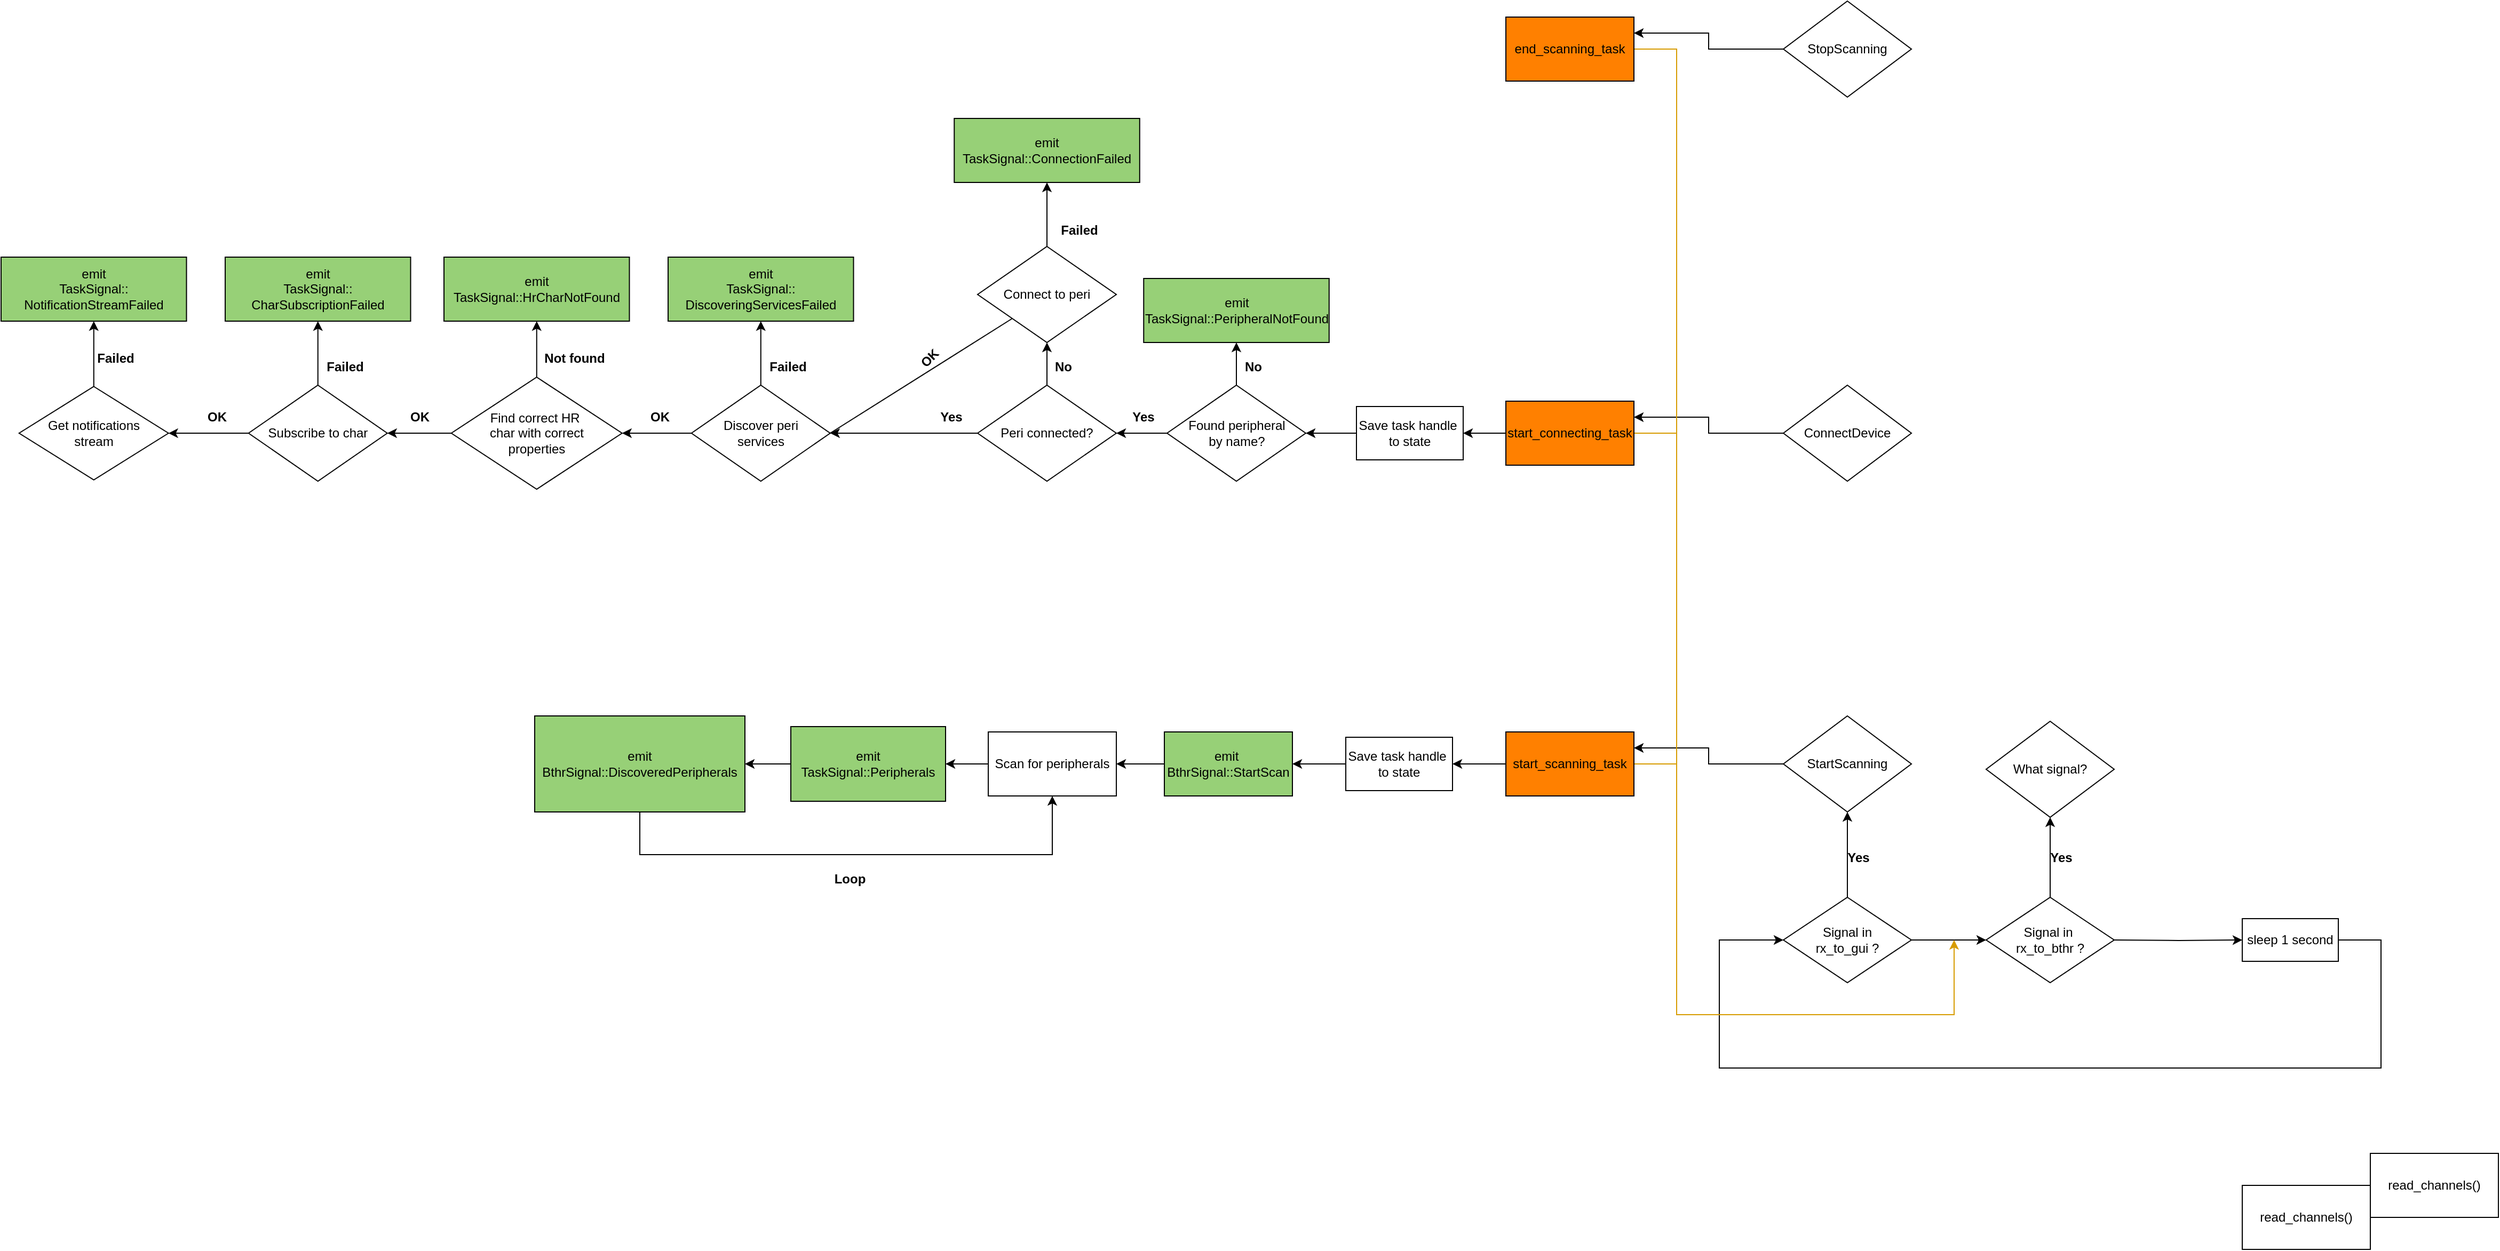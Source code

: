 <mxfile version="26.0.2">
  <diagram name="Page-1" id="8w59rCMsJNte71KDc1Jk">
    <mxGraphModel dx="2671" dy="2062" grid="1" gridSize="10" guides="1" tooltips="1" connect="1" arrows="1" fold="1" page="1" pageScale="1" pageWidth="850" pageHeight="1100" math="0" shadow="0">
      <root>
        <mxCell id="0" />
        <mxCell id="1" parent="0" />
        <mxCell id="6VdlnYM2MI9M8Oquc_70-3" value="read_channels()" style="rounded=0;whiteSpace=wrap;html=1;" parent="1" vertex="1">
          <mxGeometry x="560" y="340" width="120" height="60" as="geometry" />
        </mxCell>
        <mxCell id="6VdlnYM2MI9M8Oquc_70-4" value="read_channels()" style="rounded=0;whiteSpace=wrap;html=1;" parent="1" vertex="1">
          <mxGeometry x="680" y="310" width="120" height="60" as="geometry" />
        </mxCell>
        <mxCell id="6VdlnYM2MI9M8Oquc_70-38" style="edgeStyle=orthogonalEdgeStyle;rounded=0;orthogonalLoop=1;jettySize=auto;html=1;entryX=1;entryY=0.25;entryDx=0;entryDy=0;" parent="1" source="6VdlnYM2MI9M8Oquc_70-5" target="6VdlnYM2MI9M8Oquc_70-18" edge="1">
          <mxGeometry relative="1" as="geometry" />
        </mxCell>
        <mxCell id="6VdlnYM2MI9M8Oquc_70-5" value="StartScanning" style="rhombus;whiteSpace=wrap;html=1;" parent="1" vertex="1">
          <mxGeometry x="130" y="-100" width="120" height="90" as="geometry" />
        </mxCell>
        <mxCell id="6VdlnYM2MI9M8Oquc_70-11" value="" style="edgeStyle=orthogonalEdgeStyle;rounded=0;orthogonalLoop=1;jettySize=auto;html=1;" parent="1" edge="1">
          <mxGeometry relative="1" as="geometry">
            <mxPoint x="250" y="110" as="sourcePoint" />
            <mxPoint x="320" y="110" as="targetPoint" />
          </mxGeometry>
        </mxCell>
        <mxCell id="6VdlnYM2MI9M8Oquc_70-12" value="" style="edgeStyle=orthogonalEdgeStyle;rounded=0;orthogonalLoop=1;jettySize=auto;html=1;" parent="1" target="6VdlnYM2MI9M8Oquc_70-8" edge="1">
          <mxGeometry relative="1" as="geometry">
            <mxPoint x="440" y="110" as="sourcePoint" />
          </mxGeometry>
        </mxCell>
        <mxCell id="6VdlnYM2MI9M8Oquc_70-9" style="edgeStyle=orthogonalEdgeStyle;rounded=0;orthogonalLoop=1;jettySize=auto;html=1;entryX=0;entryY=0.5;entryDx=0;entryDy=0;exitX=1;exitY=0.5;exitDx=0;exitDy=0;" parent="1" source="6VdlnYM2MI9M8Oquc_70-8" edge="1">
          <mxGeometry relative="1" as="geometry">
            <mxPoint x="130" y="110" as="targetPoint" />
            <Array as="points">
              <mxPoint x="690" y="110" />
              <mxPoint x="690" y="230" />
              <mxPoint x="70" y="230" />
              <mxPoint x="70" y="110" />
            </Array>
          </mxGeometry>
        </mxCell>
        <mxCell id="6VdlnYM2MI9M8Oquc_70-8" value="sleep 1 second" style="rounded=0;whiteSpace=wrap;html=1;" parent="1" vertex="1">
          <mxGeometry x="560" y="90" width="90" height="40" as="geometry" />
        </mxCell>
        <mxCell id="6VdlnYM2MI9M8Oquc_70-13" value="What signal?" style="rhombus;whiteSpace=wrap;html=1;" parent="1" vertex="1">
          <mxGeometry x="320" y="-95" width="120" height="90" as="geometry" />
        </mxCell>
        <mxCell id="6VdlnYM2MI9M8Oquc_70-40" style="edgeStyle=orthogonalEdgeStyle;rounded=0;orthogonalLoop=1;jettySize=auto;html=1;exitX=0;exitY=0.5;exitDx=0;exitDy=0;entryX=1;entryY=0.25;entryDx=0;entryDy=0;" parent="1" source="6VdlnYM2MI9M8Oquc_70-16" target="6VdlnYM2MI9M8Oquc_70-29" edge="1">
          <mxGeometry relative="1" as="geometry" />
        </mxCell>
        <mxCell id="6VdlnYM2MI9M8Oquc_70-16" value="StopScanning" style="rhombus;whiteSpace=wrap;html=1;" parent="1" vertex="1">
          <mxGeometry x="130" y="-770" width="120" height="90" as="geometry" />
        </mxCell>
        <mxCell id="6VdlnYM2MI9M8Oquc_70-39" style="edgeStyle=orthogonalEdgeStyle;rounded=0;orthogonalLoop=1;jettySize=auto;html=1;exitX=0;exitY=0.5;exitDx=0;exitDy=0;entryX=1;entryY=0.25;entryDx=0;entryDy=0;" parent="1" source="6VdlnYM2MI9M8Oquc_70-17" target="6VdlnYM2MI9M8Oquc_70-28" edge="1">
          <mxGeometry relative="1" as="geometry" />
        </mxCell>
        <mxCell id="6VdlnYM2MI9M8Oquc_70-17" value="ConnectDevice" style="rhombus;whiteSpace=wrap;html=1;" parent="1" vertex="1">
          <mxGeometry x="130" y="-410" width="120" height="90" as="geometry" />
        </mxCell>
        <mxCell id="6VdlnYM2MI9M8Oquc_70-37" style="edgeStyle=orthogonalEdgeStyle;rounded=0;orthogonalLoop=1;jettySize=auto;html=1;exitX=1;exitY=0.5;exitDx=0;exitDy=0;fillColor=#ffe6cc;strokeColor=#d79b00;endArrow=none;endFill=0;" parent="1" source="6VdlnYM2MI9M8Oquc_70-18" edge="1">
          <mxGeometry relative="1" as="geometry">
            <mxPoint x="30" y="-55" as="targetPoint" />
          </mxGeometry>
        </mxCell>
        <mxCell id="6VdlnYM2MI9M8Oquc_70-58" style="edgeStyle=orthogonalEdgeStyle;rounded=0;orthogonalLoop=1;jettySize=auto;html=1;exitX=0;exitY=0.5;exitDx=0;exitDy=0;entryX=1;entryY=0.5;entryDx=0;entryDy=0;" parent="1" source="6VdlnYM2MI9M8Oquc_70-18" target="6VdlnYM2MI9M8Oquc_70-55" edge="1">
          <mxGeometry relative="1" as="geometry" />
        </mxCell>
        <mxCell id="6VdlnYM2MI9M8Oquc_70-18" value="start_scanning_task" style="rounded=0;whiteSpace=wrap;html=1;fillColor=#FF8000;" parent="1" vertex="1">
          <mxGeometry x="-130" y="-85" width="120" height="60" as="geometry" />
        </mxCell>
        <mxCell id="6VdlnYM2MI9M8Oquc_70-43" value="" style="edgeStyle=orthogonalEdgeStyle;rounded=0;orthogonalLoop=1;jettySize=auto;html=1;" parent="1" source="6VdlnYM2MI9M8Oquc_70-19" target="6VdlnYM2MI9M8Oquc_70-42" edge="1">
          <mxGeometry relative="1" as="geometry" />
        </mxCell>
        <mxCell id="6VdlnYM2MI9M8Oquc_70-19" value="emit&amp;nbsp;&lt;div&gt;BthrSignal::StartScan&lt;/div&gt;" style="rounded=0;whiteSpace=wrap;html=1;fillColor=#97D077;" parent="1" vertex="1">
          <mxGeometry x="-450" y="-85" width="120" height="60" as="geometry" />
        </mxCell>
        <mxCell id="6VdlnYM2MI9M8Oquc_70-24" value="" style="edgeStyle=orthogonalEdgeStyle;rounded=0;orthogonalLoop=1;jettySize=auto;html=1;" parent="1" source="6VdlnYM2MI9M8Oquc_70-22" target="6VdlnYM2MI9M8Oquc_70-5" edge="1">
          <mxGeometry relative="1" as="geometry" />
        </mxCell>
        <mxCell id="6VdlnYM2MI9M8Oquc_70-22" value="Signal in&lt;div&gt;rx_to_gui ?&lt;/div&gt;" style="rhombus;whiteSpace=wrap;html=1;" parent="1" vertex="1">
          <mxGeometry x="130" y="70" width="120" height="80" as="geometry" />
        </mxCell>
        <mxCell id="6VdlnYM2MI9M8Oquc_70-26" value="" style="edgeStyle=orthogonalEdgeStyle;rounded=0;orthogonalLoop=1;jettySize=auto;html=1;" parent="1" source="6VdlnYM2MI9M8Oquc_70-23" target="6VdlnYM2MI9M8Oquc_70-13" edge="1">
          <mxGeometry relative="1" as="geometry" />
        </mxCell>
        <mxCell id="6VdlnYM2MI9M8Oquc_70-23" value="Signal in&amp;nbsp;&lt;div&gt;rx_to_bthr ?&lt;/div&gt;" style="rhombus;whiteSpace=wrap;html=1;" parent="1" vertex="1">
          <mxGeometry x="320" y="70" width="120" height="80" as="geometry" />
        </mxCell>
        <mxCell id="6VdlnYM2MI9M8Oquc_70-25" value="&lt;b&gt;Yes&lt;/b&gt;" style="text;html=1;align=center;verticalAlign=middle;resizable=0;points=[];autosize=1;strokeColor=none;fillColor=none;" parent="1" vertex="1">
          <mxGeometry x="180" y="18" width="40" height="30" as="geometry" />
        </mxCell>
        <mxCell id="6VdlnYM2MI9M8Oquc_70-27" value="&lt;b&gt;Yes&lt;/b&gt;" style="text;html=1;align=center;verticalAlign=middle;resizable=0;points=[];autosize=1;strokeColor=none;fillColor=none;" parent="1" vertex="1">
          <mxGeometry x="370" y="18" width="40" height="30" as="geometry" />
        </mxCell>
        <mxCell id="6VdlnYM2MI9M8Oquc_70-36" style="edgeStyle=orthogonalEdgeStyle;rounded=0;orthogonalLoop=1;jettySize=auto;html=1;exitX=1;exitY=0.5;exitDx=0;exitDy=0;fillColor=#ffe6cc;strokeColor=#d79b00;startArrow=none;startFill=0;endArrow=none;endFill=0;" parent="1" source="6VdlnYM2MI9M8Oquc_70-28" edge="1">
          <mxGeometry relative="1" as="geometry">
            <mxPoint x="30" y="-365" as="targetPoint" />
          </mxGeometry>
        </mxCell>
        <mxCell id="6VdlnYM2MI9M8Oquc_70-78" value="" style="edgeStyle=orthogonalEdgeStyle;rounded=0;orthogonalLoop=1;jettySize=auto;html=1;" parent="1" source="6VdlnYM2MI9M8Oquc_70-28" target="6VdlnYM2MI9M8Oquc_70-77" edge="1">
          <mxGeometry relative="1" as="geometry" />
        </mxCell>
        <mxCell id="6VdlnYM2MI9M8Oquc_70-28" value="start_connecting_task" style="rounded=0;whiteSpace=wrap;html=1;fillColor=#FF8000;" parent="1" vertex="1">
          <mxGeometry x="-130" y="-395" width="120" height="60" as="geometry" />
        </mxCell>
        <mxCell id="6VdlnYM2MI9M8Oquc_70-34" style="edgeStyle=orthogonalEdgeStyle;rounded=0;orthogonalLoop=1;jettySize=auto;html=1;exitX=1;exitY=0.5;exitDx=0;exitDy=0;fillColor=#ffe6cc;strokeColor=#d79b00;" parent="1" source="6VdlnYM2MI9M8Oquc_70-29" edge="1">
          <mxGeometry relative="1" as="geometry">
            <mxPoint x="290" y="110" as="targetPoint" />
            <Array as="points">
              <mxPoint x="30" y="-725" />
              <mxPoint x="30" y="180" />
              <mxPoint x="290" y="180" />
            </Array>
          </mxGeometry>
        </mxCell>
        <mxCell id="6VdlnYM2MI9M8Oquc_70-29" value="end_scanning_task" style="rounded=0;whiteSpace=wrap;html=1;fillColor=#FF8000;perimeter=rectanglePerimeter;" parent="1" vertex="1">
          <mxGeometry x="-130" y="-755" width="120" height="60" as="geometry" />
        </mxCell>
        <mxCell id="6VdlnYM2MI9M8Oquc_70-49" value="" style="edgeStyle=orthogonalEdgeStyle;rounded=0;orthogonalLoop=1;jettySize=auto;html=1;" parent="1" source="6VdlnYM2MI9M8Oquc_70-42" target="6VdlnYM2MI9M8Oquc_70-46" edge="1">
          <mxGeometry relative="1" as="geometry" />
        </mxCell>
        <mxCell id="6VdlnYM2MI9M8Oquc_70-42" value="Scan for peripherals" style="rounded=0;whiteSpace=wrap;html=1;" parent="1" vertex="1">
          <mxGeometry x="-615" y="-85" width="120" height="60" as="geometry" />
        </mxCell>
        <mxCell id="6VdlnYM2MI9M8Oquc_70-50" value="" style="edgeStyle=orthogonalEdgeStyle;rounded=0;orthogonalLoop=1;jettySize=auto;html=1;" parent="1" source="6VdlnYM2MI9M8Oquc_70-46" target="6VdlnYM2MI9M8Oquc_70-48" edge="1">
          <mxGeometry relative="1" as="geometry" />
        </mxCell>
        <mxCell id="6VdlnYM2MI9M8Oquc_70-46" value="emit&lt;div&gt;TaskSignal::Peripherals&lt;/div&gt;" style="rounded=0;whiteSpace=wrap;html=1;fillColor=#97D077;" parent="1" vertex="1">
          <mxGeometry x="-800" y="-90" width="145" height="70" as="geometry" />
        </mxCell>
        <mxCell id="6VdlnYM2MI9M8Oquc_70-51" style="edgeStyle=orthogonalEdgeStyle;rounded=0;orthogonalLoop=1;jettySize=auto;html=1;exitX=0.5;exitY=1;exitDx=0;exitDy=0;entryX=0.5;entryY=1;entryDx=0;entryDy=0;" parent="1" source="6VdlnYM2MI9M8Oquc_70-48" target="6VdlnYM2MI9M8Oquc_70-42" edge="1">
          <mxGeometry relative="1" as="geometry">
            <Array as="points">
              <mxPoint x="-941" y="30" />
              <mxPoint x="-555" y="30" />
            </Array>
          </mxGeometry>
        </mxCell>
        <mxCell id="6VdlnYM2MI9M8Oquc_70-48" value="emit&lt;div&gt;BthrSignal::DiscoveredPeripherals&lt;/div&gt;" style="rounded=0;whiteSpace=wrap;html=1;fillColor=#97D077;" parent="1" vertex="1">
          <mxGeometry x="-1040" y="-100" width="197" height="90" as="geometry" />
        </mxCell>
        <mxCell id="6VdlnYM2MI9M8Oquc_70-52" value="&lt;b&gt;Loop&lt;/b&gt;" style="text;html=1;align=center;verticalAlign=middle;resizable=0;points=[];autosize=1;strokeColor=none;fillColor=none;" parent="1" vertex="1">
          <mxGeometry x="-770" y="38" width="50" height="30" as="geometry" />
        </mxCell>
        <mxCell id="6VdlnYM2MI9M8Oquc_70-61" value="" style="edgeStyle=orthogonalEdgeStyle;rounded=0;orthogonalLoop=1;jettySize=auto;html=1;" parent="1" source="6VdlnYM2MI9M8Oquc_70-53" target="6VdlnYM2MI9M8Oquc_70-60" edge="1">
          <mxGeometry relative="1" as="geometry" />
        </mxCell>
        <mxCell id="6VdlnYM2MI9M8Oquc_70-96" value="" style="edgeStyle=orthogonalEdgeStyle;rounded=0;orthogonalLoop=1;jettySize=auto;html=1;" parent="1" source="6VdlnYM2MI9M8Oquc_70-53" target="6VdlnYM2MI9M8Oquc_70-64" edge="1">
          <mxGeometry relative="1" as="geometry" />
        </mxCell>
        <mxCell id="6VdlnYM2MI9M8Oquc_70-53" value="Found peripheral&lt;div&gt;by name?&lt;/div&gt;" style="rhombus;whiteSpace=wrap;html=1;" parent="1" vertex="1">
          <mxGeometry x="-447.5" y="-410" width="130" height="90" as="geometry" />
        </mxCell>
        <mxCell id="6VdlnYM2MI9M8Oquc_70-59" style="edgeStyle=orthogonalEdgeStyle;rounded=0;orthogonalLoop=1;jettySize=auto;html=1;exitX=0;exitY=0.5;exitDx=0;exitDy=0;entryX=1;entryY=0.5;entryDx=0;entryDy=0;" parent="1" source="6VdlnYM2MI9M8Oquc_70-55" target="6VdlnYM2MI9M8Oquc_70-19" edge="1">
          <mxGeometry relative="1" as="geometry" />
        </mxCell>
        <mxCell id="6VdlnYM2MI9M8Oquc_70-55" value="Save task handle&amp;nbsp;&lt;div&gt;to state&lt;/div&gt;" style="rounded=0;whiteSpace=wrap;html=1;" parent="1" vertex="1">
          <mxGeometry x="-280" y="-80" width="100" height="50" as="geometry" />
        </mxCell>
        <mxCell id="6VdlnYM2MI9M8Oquc_70-60" value="emit&lt;div&gt;TaskSignal::PeripheralNotFound&lt;/div&gt;" style="rounded=0;whiteSpace=wrap;html=1;fillColor=#97D077;" parent="1" vertex="1">
          <mxGeometry x="-469.37" y="-510" width="173.75" height="60" as="geometry" />
        </mxCell>
        <mxCell id="6VdlnYM2MI9M8Oquc_70-62" value="&lt;b&gt;No&lt;/b&gt;" style="text;html=1;align=center;verticalAlign=middle;resizable=0;points=[];autosize=1;strokeColor=none;fillColor=none;" parent="1" vertex="1">
          <mxGeometry x="-387.5" y="-442" width="40" height="30" as="geometry" />
        </mxCell>
        <mxCell id="6VdlnYM2MI9M8Oquc_70-63" value="" style="edgeStyle=orthogonalEdgeStyle;rounded=0;orthogonalLoop=1;jettySize=auto;html=1;" parent="1" source="6VdlnYM2MI9M8Oquc_70-64" edge="1">
          <mxGeometry relative="1" as="geometry">
            <mxPoint x="-560" y="-450" as="targetPoint" />
          </mxGeometry>
        </mxCell>
        <mxCell id="6VdlnYM2MI9M8Oquc_70-87" value="" style="edgeStyle=orthogonalEdgeStyle;rounded=0;orthogonalLoop=1;jettySize=auto;html=1;entryX=1;entryY=0.5;entryDx=0;entryDy=0;" parent="1" source="6VdlnYM2MI9M8Oquc_70-64" target="6VdlnYM2MI9M8Oquc_70-68" edge="1">
          <mxGeometry relative="1" as="geometry">
            <mxPoint x="-680" y="-365" as="targetPoint" />
          </mxGeometry>
        </mxCell>
        <mxCell id="6VdlnYM2MI9M8Oquc_70-64" value="Peri connected?" style="rhombus;whiteSpace=wrap;html=1;" parent="1" vertex="1">
          <mxGeometry x="-625" y="-410" width="130" height="90" as="geometry" />
        </mxCell>
        <mxCell id="6VdlnYM2MI9M8Oquc_70-66" value="&lt;b&gt;No&lt;/b&gt;" style="text;html=1;align=center;verticalAlign=middle;resizable=0;points=[];autosize=1;strokeColor=none;fillColor=none;" parent="1" vertex="1">
          <mxGeometry x="-565" y="-442" width="40" height="30" as="geometry" />
        </mxCell>
        <mxCell id="6VdlnYM2MI9M8Oquc_70-67" value="" style="edgeStyle=orthogonalEdgeStyle;rounded=0;orthogonalLoop=1;jettySize=auto;html=1;entryX=0.5;entryY=1;entryDx=0;entryDy=0;" parent="1" source="6VdlnYM2MI9M8Oquc_70-68" target="hcD3akqN_eCQVYDGbXi9-1" edge="1">
          <mxGeometry relative="1" as="geometry">
            <mxPoint x="-828.12" y="-460" as="targetPoint" />
          </mxGeometry>
        </mxCell>
        <mxCell id="6VdlnYM2MI9M8Oquc_70-94" value="" style="edgeStyle=orthogonalEdgeStyle;rounded=0;orthogonalLoop=1;jettySize=auto;html=1;" parent="1" source="6VdlnYM2MI9M8Oquc_70-68" target="6VdlnYM2MI9M8Oquc_70-72" edge="1">
          <mxGeometry relative="1" as="geometry" />
        </mxCell>
        <mxCell id="6VdlnYM2MI9M8Oquc_70-68" value="Discover peri&lt;div&gt;services&lt;/div&gt;" style="rhombus;whiteSpace=wrap;html=1;" parent="1" vertex="1">
          <mxGeometry x="-893.12" y="-410" width="130" height="90" as="geometry" />
        </mxCell>
        <mxCell id="6VdlnYM2MI9M8Oquc_70-70" value="&lt;b&gt;Failed&lt;/b&gt;" style="text;html=1;align=center;verticalAlign=middle;resizable=0;points=[];autosize=1;strokeColor=none;fillColor=none;" parent="1" vertex="1">
          <mxGeometry x="-833.12" y="-442" width="60" height="30" as="geometry" />
        </mxCell>
        <mxCell id="6VdlnYM2MI9M8Oquc_70-71" value="" style="edgeStyle=orthogonalEdgeStyle;rounded=0;orthogonalLoop=1;jettySize=auto;html=1;entryX=0.5;entryY=1;entryDx=0;entryDy=0;" parent="1" source="6VdlnYM2MI9M8Oquc_70-72" target="hcD3akqN_eCQVYDGbXi9-4" edge="1">
          <mxGeometry relative="1" as="geometry">
            <mxPoint x="-1038.12" y="-465" as="targetPoint" />
          </mxGeometry>
        </mxCell>
        <mxCell id="6VdlnYM2MI9M8Oquc_70-108" value="" style="edgeStyle=orthogonalEdgeStyle;rounded=0;orthogonalLoop=1;jettySize=auto;html=1;" parent="1" source="6VdlnYM2MI9M8Oquc_70-72" target="6VdlnYM2MI9M8Oquc_70-100" edge="1">
          <mxGeometry relative="1" as="geometry" />
        </mxCell>
        <mxCell id="6VdlnYM2MI9M8Oquc_70-72" value="Find correct HR&amp;nbsp;&lt;div&gt;char&amp;nbsp;&lt;span style=&quot;background-color: initial;&quot;&gt;with correct&lt;/span&gt;&lt;div&gt;properties&lt;/div&gt;&lt;/div&gt;" style="rhombus;whiteSpace=wrap;html=1;" parent="1" vertex="1">
          <mxGeometry x="-1118.12" y="-417.5" width="160" height="105" as="geometry" />
        </mxCell>
        <mxCell id="6VdlnYM2MI9M8Oquc_70-74" value="&lt;b&gt;Not found&lt;/b&gt;" style="text;html=1;align=center;verticalAlign=middle;resizable=0;points=[];autosize=1;strokeColor=none;fillColor=none;" parent="1" vertex="1">
          <mxGeometry x="-1043.12" y="-450" width="80" height="30" as="geometry" />
        </mxCell>
        <mxCell id="6VdlnYM2MI9M8Oquc_70-82" value="" style="edgeStyle=orthogonalEdgeStyle;rounded=0;orthogonalLoop=1;jettySize=auto;html=1;entryX=0.5;entryY=1;entryDx=0;entryDy=0;" parent="1" source="6VdlnYM2MI9M8Oquc_70-76" target="hcD3akqN_eCQVYDGbXi9-3" edge="1">
          <mxGeometry relative="1" as="geometry">
            <mxPoint x="-560" y="-580" as="targetPoint" />
          </mxGeometry>
        </mxCell>
        <mxCell id="6VdlnYM2MI9M8Oquc_70-90" style="rounded=0;orthogonalLoop=1;jettySize=auto;html=1;exitX=0;exitY=1;exitDx=0;exitDy=0;endArrow=none;endFill=0;entryX=1;entryY=0.5;entryDx=0;entryDy=0;" parent="1" source="6VdlnYM2MI9M8Oquc_70-76" target="6VdlnYM2MI9M8Oquc_70-68" edge="1">
          <mxGeometry relative="1" as="geometry">
            <mxPoint x="-760" y="-370" as="targetPoint" />
          </mxGeometry>
        </mxCell>
        <mxCell id="6VdlnYM2MI9M8Oquc_70-76" value="Connect to peri" style="rhombus;whiteSpace=wrap;html=1;" parent="1" vertex="1">
          <mxGeometry x="-625" y="-540" width="130" height="90" as="geometry" />
        </mxCell>
        <mxCell id="6VdlnYM2MI9M8Oquc_70-80" style="edgeStyle=orthogonalEdgeStyle;rounded=0;orthogonalLoop=1;jettySize=auto;html=1;exitX=0;exitY=0.5;exitDx=0;exitDy=0;entryX=1;entryY=0.5;entryDx=0;entryDy=0;" parent="1" source="6VdlnYM2MI9M8Oquc_70-77" target="6VdlnYM2MI9M8Oquc_70-53" edge="1">
          <mxGeometry relative="1" as="geometry" />
        </mxCell>
        <mxCell id="6VdlnYM2MI9M8Oquc_70-77" value="Save task handle&amp;nbsp;&lt;div&gt;to state&lt;/div&gt;" style="rounded=0;whiteSpace=wrap;html=1;" parent="1" vertex="1">
          <mxGeometry x="-270" y="-390" width="100" height="50" as="geometry" />
        </mxCell>
        <mxCell id="6VdlnYM2MI9M8Oquc_70-83" value="&lt;b&gt;Failed&lt;/b&gt;" style="text;html=1;align=center;verticalAlign=middle;resizable=0;points=[];autosize=1;strokeColor=none;fillColor=none;" parent="1" vertex="1">
          <mxGeometry x="-560" y="-570" width="60" height="30" as="geometry" />
        </mxCell>
        <mxCell id="6VdlnYM2MI9M8Oquc_70-88" value="&lt;b&gt;OK&lt;/b&gt;" style="text;html=1;align=center;verticalAlign=middle;resizable=0;points=[];autosize=1;strokeColor=none;fillColor=none;rotation=-45;" parent="1" vertex="1">
          <mxGeometry x="-690" y="-450" width="40" height="30" as="geometry" />
        </mxCell>
        <mxCell id="6VdlnYM2MI9M8Oquc_70-89" value="&lt;b&gt;Yes&lt;/b&gt;" style="text;html=1;align=center;verticalAlign=middle;resizable=0;points=[];autosize=1;strokeColor=none;fillColor=none;" parent="1" vertex="1">
          <mxGeometry x="-670" y="-395" width="40" height="30" as="geometry" />
        </mxCell>
        <mxCell id="6VdlnYM2MI9M8Oquc_70-95" value="&lt;b&gt;OK&lt;/b&gt;" style="text;html=1;align=center;verticalAlign=middle;resizable=0;points=[];autosize=1;strokeColor=none;fillColor=none;" parent="1" vertex="1">
          <mxGeometry x="-943.12" y="-395" width="40" height="30" as="geometry" />
        </mxCell>
        <mxCell id="6VdlnYM2MI9M8Oquc_70-98" value="" style="edgeStyle=orthogonalEdgeStyle;rounded=0;orthogonalLoop=1;jettySize=auto;html=1;entryX=0.5;entryY=1;entryDx=0;entryDy=0;" parent="1" source="6VdlnYM2MI9M8Oquc_70-100" target="hcD3akqN_eCQVYDGbXi9-2" edge="1">
          <mxGeometry relative="1" as="geometry">
            <mxPoint x="-1243.12" y="-460" as="targetPoint" />
          </mxGeometry>
        </mxCell>
        <mxCell id="6VdlnYM2MI9M8Oquc_70-99" value="" style="edgeStyle=orthogonalEdgeStyle;rounded=0;orthogonalLoop=1;jettySize=auto;html=1;" parent="1" source="6VdlnYM2MI9M8Oquc_70-100" target="6VdlnYM2MI9M8Oquc_70-104" edge="1">
          <mxGeometry relative="1" as="geometry" />
        </mxCell>
        <mxCell id="6VdlnYM2MI9M8Oquc_70-100" value="Subscribe to char" style="rhombus;whiteSpace=wrap;html=1;" parent="1" vertex="1">
          <mxGeometry x="-1308.12" y="-410" width="130" height="90" as="geometry" />
        </mxCell>
        <mxCell id="6VdlnYM2MI9M8Oquc_70-102" value="&lt;b&gt;Failed&lt;/b&gt;" style="text;html=1;align=center;verticalAlign=middle;resizable=0;points=[];autosize=1;strokeColor=none;fillColor=none;" parent="1" vertex="1">
          <mxGeometry x="-1248.12" y="-442" width="60" height="30" as="geometry" />
        </mxCell>
        <mxCell id="6VdlnYM2MI9M8Oquc_70-103" value="" style="edgeStyle=orthogonalEdgeStyle;rounded=0;orthogonalLoop=1;jettySize=auto;html=1;entryX=0.5;entryY=1;entryDx=0;entryDy=0;" parent="1" source="6VdlnYM2MI9M8Oquc_70-104" target="hcD3akqN_eCQVYDGbXi9-5" edge="1">
          <mxGeometry relative="1" as="geometry">
            <mxPoint x="-1453.12" y="-465" as="targetPoint" />
          </mxGeometry>
        </mxCell>
        <mxCell id="6VdlnYM2MI9M8Oquc_70-104" value="Get notifications&lt;div&gt;stream&lt;/div&gt;" style="rhombus;whiteSpace=wrap;html=1;" parent="1" vertex="1">
          <mxGeometry x="-1523.12" y="-408.75" width="140" height="87.5" as="geometry" />
        </mxCell>
        <mxCell id="6VdlnYM2MI9M8Oquc_70-106" value="&lt;b&gt;Failed&lt;/b&gt;" style="text;html=1;align=center;verticalAlign=middle;resizable=0;points=[];autosize=1;strokeColor=none;fillColor=none;" parent="1" vertex="1">
          <mxGeometry x="-1463.12" y="-450" width="60" height="30" as="geometry" />
        </mxCell>
        <mxCell id="6VdlnYM2MI9M8Oquc_70-107" value="&lt;b&gt;OK&lt;/b&gt;" style="text;html=1;align=center;verticalAlign=middle;resizable=0;points=[];autosize=1;strokeColor=none;fillColor=none;" parent="1" vertex="1">
          <mxGeometry x="-1358.12" y="-395" width="40" height="30" as="geometry" />
        </mxCell>
        <mxCell id="6VdlnYM2MI9M8Oquc_70-109" value="&lt;b&gt;OK&lt;/b&gt;" style="text;html=1;align=center;verticalAlign=middle;resizable=0;points=[];autosize=1;strokeColor=none;fillColor=none;" parent="1" vertex="1">
          <mxGeometry x="-1168.12" y="-395" width="40" height="30" as="geometry" />
        </mxCell>
        <mxCell id="hcD3akqN_eCQVYDGbXi9-1" value="emit&lt;div&gt;TaskSignal::&lt;/div&gt;&lt;div&gt;DiscoveringServicesFailed&lt;/div&gt;" style="rounded=0;whiteSpace=wrap;html=1;fillColor=#97D077;" vertex="1" parent="1">
          <mxGeometry x="-914.99" y="-530" width="173.75" height="60" as="geometry" />
        </mxCell>
        <mxCell id="hcD3akqN_eCQVYDGbXi9-2" value="emit&lt;div&gt;TaskSignal::&lt;/div&gt;&lt;div&gt;CharSubscriptionFailed&lt;/div&gt;" style="rounded=0;whiteSpace=wrap;html=1;fillColor=#97D077;" vertex="1" parent="1">
          <mxGeometry x="-1330" y="-530" width="173.75" height="60" as="geometry" />
        </mxCell>
        <mxCell id="hcD3akqN_eCQVYDGbXi9-3" value="emit&lt;div&gt;TaskSignal::ConnectionFailed&lt;/div&gt;" style="rounded=0;whiteSpace=wrap;html=1;fillColor=#97D077;" vertex="1" parent="1">
          <mxGeometry x="-646.87" y="-660" width="173.75" height="60" as="geometry" />
        </mxCell>
        <mxCell id="hcD3akqN_eCQVYDGbXi9-4" value="emit&lt;div&gt;TaskSignal::HrCharNotFound&lt;/div&gt;" style="rounded=0;whiteSpace=wrap;html=1;fillColor=#97D077;" vertex="1" parent="1">
          <mxGeometry x="-1125" y="-530" width="173.75" height="60" as="geometry" />
        </mxCell>
        <mxCell id="hcD3akqN_eCQVYDGbXi9-5" value="emit&lt;div&gt;TaskSignal::&lt;/div&gt;&lt;div&gt;NotificationStreamFailed&lt;/div&gt;" style="rounded=0;whiteSpace=wrap;html=1;fillColor=#97D077;" vertex="1" parent="1">
          <mxGeometry x="-1540" y="-530" width="173.75" height="60" as="geometry" />
        </mxCell>
        <mxCell id="hcD3akqN_eCQVYDGbXi9-7" value="&lt;b&gt;Yes&lt;/b&gt;" style="text;html=1;align=center;verticalAlign=middle;resizable=0;points=[];autosize=1;strokeColor=none;fillColor=none;" vertex="1" parent="1">
          <mxGeometry x="-490" y="-395" width="40" height="30" as="geometry" />
        </mxCell>
      </root>
    </mxGraphModel>
  </diagram>
</mxfile>

